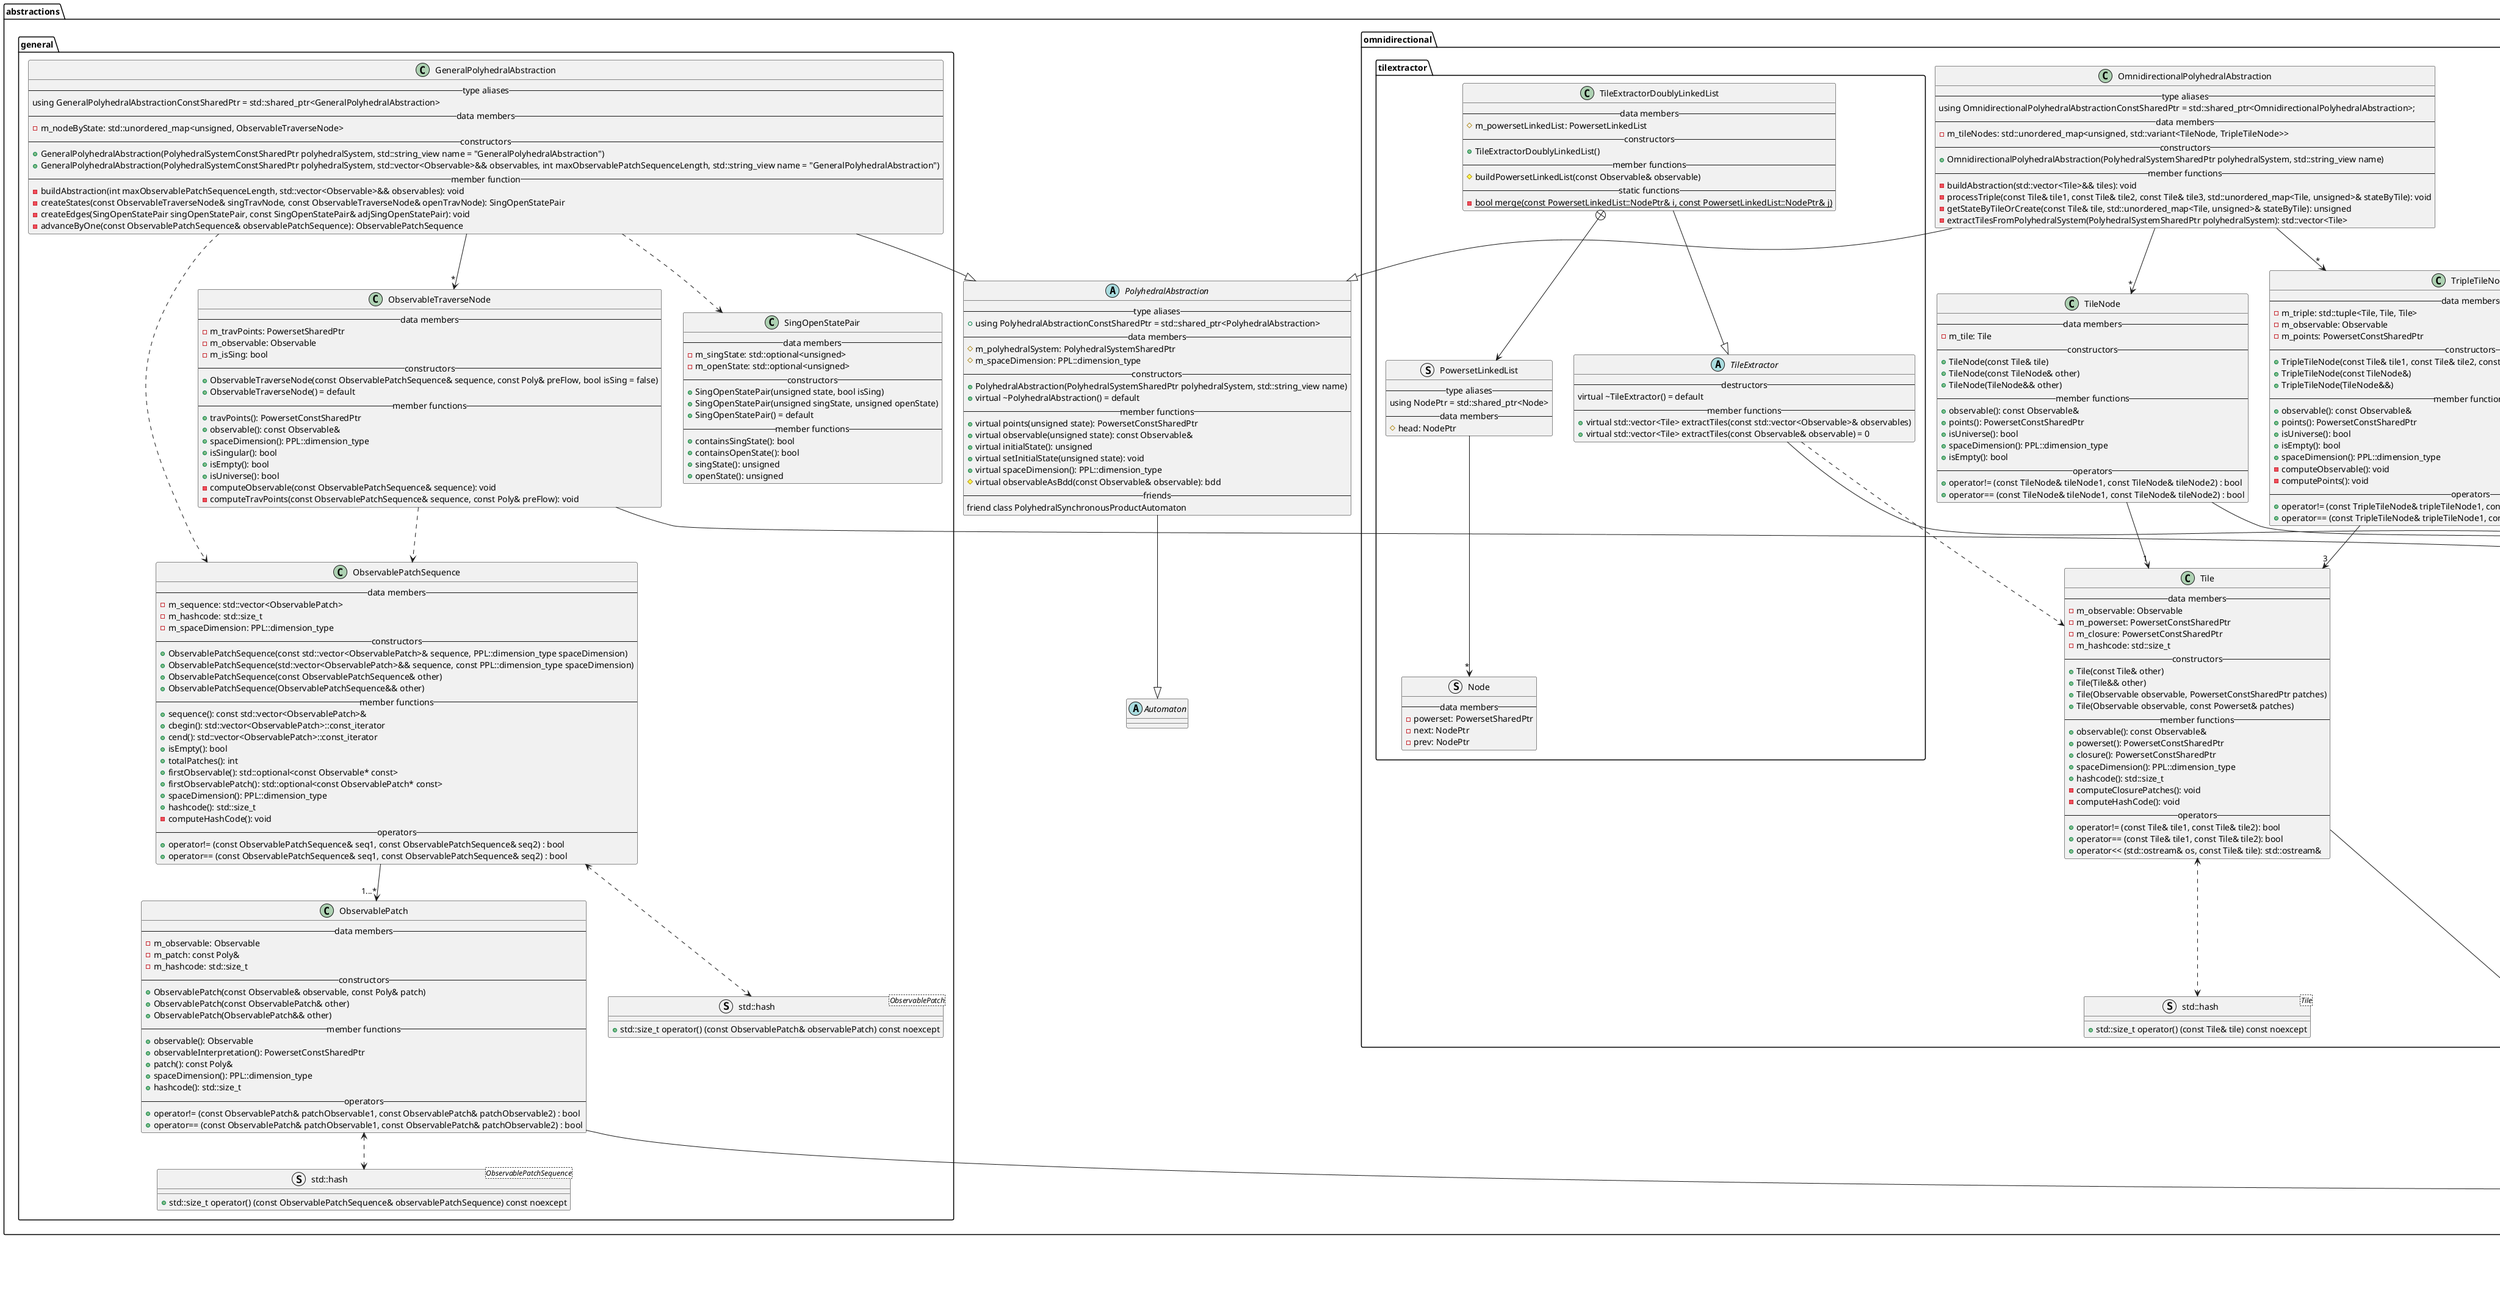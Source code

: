 @startuml

class Observable {}
struct "std::hash<Observable>" as ObservableHash {
    +std::size_t operator() (const Observable& observable) const noexcept
}

package abstractions {
        abstract PolyhedralAbstraction {
            --type aliases--
            +using PolyhedralAbstractionConstSharedPtr = std::shared_ptr<PolyhedralAbstraction>
            --data members--
            #m_polyhedralSystem: PolyhedralSystemSharedPtr
            #m_spaceDimension: PPL::dimension_type
            --constructors--
            +PolyhedralAbstraction(PolyhedralSystemSharedPtr polyhedralSystem, std::string_view name)
            +virtual ~PolyhedralAbstraction() = default
            --member functions--
            +virtual points(unsigned state): PowersetConstSharedPtr
            +virtual observable(unsigned state): const Observable&
            +virtual initialState(): unsigned
            +virtual setInitialState(unsigned state): void
            +virtual spaceDimension(): PPL::dimension_type
            #virtual observableAsBdd(const Observable& observable): bdd
            --friends--
            friend class PolyhedralSynchronousProductAutomaton
        }
        abstract Automaton {}

        PolyhedralAbstraction --|> Automaton

        package general {
            class ObservablePatch {
                --data members--
                -m_observable: Observable
                -m_patch: const Poly&
                -m_hashcode: std::size_t
                --constructors--
                +ObservablePatch(const Observable& observable, const Poly& patch)
                +ObservablePatch(const ObservablePatch& other)
                +ObservablePatch(ObservablePatch&& other)
                --member functions--
                +observable(): Observable
                +observableInterpretation(): PowersetConstSharedPtr
                +patch(): const Poly&
                +spaceDimension(): PPL::dimension_type
                +hashcode(): std::size_t
                --operators--
                +operator!= (const ObservablePatch& patchObservable1, const ObservablePatch& patchObservable2) : bool
                +operator== (const ObservablePatch& patchObservable1, const ObservablePatch& patchObservable2) : bool
            }

            ObservablePatch --> "1" Observable

            class ObservablePatchSequence {
                --data members--
                -m_sequence: std::vector<ObservablePatch>
                -m_hashcode: std::size_t
                -m_spaceDimension: PPL::dimension_type
                --constructors--
                +ObservablePatchSequence(const std::vector<ObservablePatch>& sequence, PPL::dimension_type spaceDimension)
                +ObservablePatchSequence(std::vector<ObservablePatch>&& sequence, const PPL::dimension_type spaceDimension)
                +ObservablePatchSequence(const ObservablePatchSequence& other)
                +ObservablePatchSequence(ObservablePatchSequence&& other)
                --member functions--
                +sequence(): const std::vector<ObservablePatch>&
                +cbegin(): std::vector<ObservablePatch>::const_iterator
                +cend(): std::vector<ObservablePatch>::const_iterator
                +isEmpty(): bool
                +totalPatches(): int
                +firstObservable(): std::optional<const Observable* const>
                +firstObservablePatch(): std::optional<const ObservablePatch* const>
                +spaceDimension(): PPL::dimension_type
                +hashcode(): std::size_t
                -computeHashCode(): void
                --operators--
                +operator!= (const ObservablePatchSequence& seq1, const ObservablePatchSequence& seq2) : bool
                +operator== (const ObservablePatchSequence& seq1, const ObservablePatchSequence& seq2) : bool
            }

            struct "std::hash<ObservablePatchSequence>" as ObservablePatchSequenceHash {
                +std::size_t operator() (const ObservablePatchSequence& observablePatchSequence) const noexcept
            }

            struct "std::hash<ObservablePatch>" as ObservablePatchHash {
                +std::size_t operator() (const ObservablePatch& observablePatch) const noexcept
            }

            ObservablePatchSequence <..> ObservablePatchHash
            ObservablePatch <..> ObservablePatchSequenceHash
            Observable <..> ObservableHash

            class ObservableTraverseNode {
                --data members--
                -m_travPoints: PowersetSharedPtr
                -m_observable: Observable
                -m_isSing: bool
                --constructors--
                +ObservableTraverseNode(const ObservablePatchSequence& sequence, const Poly& preFlow, bool isSing = false)
                +ObservableTraverseNode() = default
                --member functions--
                +travPoints(): PowersetConstSharedPtr
                +observable(): const Observable&
                +spaceDimension(): PPL::dimension_type
                +isSingular(): bool
                +isEmpty(): bool
                +isUniverse(): bool
                -computeObservable(const ObservablePatchSequence& sequence): void
                -computeTravPoints(const ObservablePatchSequence& sequence, const Poly& preFlow): void
            }

            ObservablePatchSequence --> "1...*" ObservablePatch
            ObservableTraverseNode --> "1" Observable
            ObservableTraverseNode ..> ObservablePatchSequence

            class GeneralPolyhedralAbstraction {
                --type aliases--
                using GeneralPolyhedralAbstractionConstSharedPtr = std::shared_ptr<GeneralPolyhedralAbstraction>
                --data members--
                -m_nodeByState: std::unordered_map<unsigned, ObservableTraverseNode>
                --constructors--
                +GeneralPolyhedralAbstraction(PolyhedralSystemConstSharedPtr polyhedralSystem, std::string_view name = "GeneralPolyhedralAbstraction")
                +GeneralPolyhedralAbstraction(PolyhedralSystemConstSharedPtr polyhedralSystem, std::vector<Observable>&& observables, int maxObservablePatchSequenceLength, std::string_view name = "GeneralPolyhedralAbstraction")
                --member function--
                -buildAbstraction(int maxObservablePatchSequenceLength, std::vector<Observable>&& observables): void
                -createStates(const ObservableTraverseNode& singTravNode, const ObservableTraverseNode& openTravNode): SingOpenStatePair
                -createEdges(SingOpenStatePair singOpenStatePair, const SingOpenStatePair& adjSingOpenStatePair): void
                -advanceByOne(const ObservablePatchSequence& observablePatchSequence): ObservablePatchSequence
            }

            class SingOpenStatePair {
                --data members--
                -m_singState: std::optional<unsigned>
                -m_openState: std::optional<unsigned>
                --constructors--
                +SingOpenStatePair(unsigned state, bool isSing)
                +SingOpenStatePair(unsigned singState, unsigned openState)
                +SingOpenStatePair() = default
                --member functions--
                +containsSingState(): bool
                +containsOpenState(): bool
                +singState(): unsigned
                +openState(): unsigned
            }

            GeneralPolyhedralAbstraction ..> ObservablePatchSequence
            GeneralPolyhedralAbstraction --> "*" ObservableTraverseNode
            GeneralPolyhedralAbstraction ..> SingOpenStatePair
            GeneralPolyhedralAbstraction --|> PolyhedralAbstraction
    }


    package omnidirectional {
        class Tile {
            --data members--
            -m_observable: Observable
            -m_powerset: PowersetConstSharedPtr
            -m_closure: PowersetConstSharedPtr
            -m_hashcode: std::size_t
            --constructors--
            +Tile(const Tile& other)
            +Tile(Tile&& other)
            +Tile(Observable observable, PowersetConstSharedPtr patches)
            +Tile(Observable observable, const Powerset& patches)
            --member functions--
            +observable(): const Observable&
            +powerset(): PowersetConstSharedPtr
            +closure(): PowersetConstSharedPtr
            +spaceDimension(): PPL::dimension_type
            +hashcode(): std::size_t
            -computeClosurePatches(): void
            -computeHashCode(): void
            --operators--
            +operator!= (const Tile& tile1, const Tile& tile2): bool
            +operator== (const Tile& tile1, const Tile& tile2): bool
            +operator<< (std::ostream& os, const Tile& tile): std::ostream&
        }

        package tilextractor {
            abstract TileExtractor {
                --destructors--
                virtual ~TileExtractor() = default
                --member functions--
                +virtual std::vector<Tile> extractTiles(const std::vector<Observable>& observables)
                +virtual std::vector<Tile> extractTiles(const Observable& observable) = 0
            }

            class TileExtractorDoublyLinkedList {
                --data members--
                 #m_powersetLinkedList: PowersetLinkedList
                --constructors--
                 +TileExtractorDoublyLinkedList()
                --member functions--
                #buildPowersetLinkedList(const Observable& observable)
                --static functions--
                {static}-bool merge(const PowersetLinkedList::NodePtr& i, const PowersetLinkedList::NodePtr& j)
            }

            struct PowersetLinkedList {
                --type aliases--
                using NodePtr = std::shared_ptr<Node>
                --data members--
                #head: NodePtr
            }

            struct Node {
                --data members--
                -powerset: PowersetSharedPtr
                -next: NodePtr
                -prev: NodePtr
            }

            TileExtractorDoublyLinkedList --|> TileExtractor
            TileExtractorDoublyLinkedList +--> PowersetLinkedList
            PowersetLinkedList --> "*" Node
        }

        class TileNode {
            --data members--
            -m_tile: Tile
            --constructors--
            +TileNode(const Tile& tile)
            +TileNode(const TileNode& other)
            +TileNode(TileNode&& other)
            --member functions--
            +observable(): const Observable&
            +points(): PowersetConstSharedPtr
            +isUniverse(): bool
            +spaceDimension(): PPL::dimension_type
            +isEmpty(): bool
            --operators--
            +operator!= (const TileNode& tileNode1, const TileNode& tileNode2) : bool
            +operator== (const TileNode& tileNode1, const TileNode& tileNode2) : bool
        }

        class TripleTileNode {
            --data members--
            -m_triple: std::tuple<Tile, Tile, Tile>
            -m_observable: Observable
            -m_points: PowersetConstSharedPtr
            --constructors--
            +TripleTileNode(const Tile& tile1, const Tile& tile2, const Tile& tile3)
            +TripleTileNode(const TileNode&)
            +TripleTileNode(TileNode&&)
            --member functions--
            +observable(): const Observable&
            +points(): PowersetConstSharedPtr
            +isUniverse(): bool
            +isEmpty(): bool
            +spaceDimension(): PPL::dimension_type
            -computeObservable(): void
            -computePoints(): void
            --operators--
            +operator!= (const TripleTileNode& tripleTileNode1, const TripleTileNode& tripleTileNode2) : bool
            +operator== (const TripleTileNode& tripleTileNode1, const TripleTileNode& tripleTileNode2) : bool
        }

        struct "std::hash<Tile>" as TileHash {
            +std::size_t operator() (const Tile& tile) const noexcept
        }

        class OmnidirectionalPolyhedralAbstraction {
            --type aliases--
            using OmnidirectionalPolyhedralAbstractionConstSharedPtr = std::shared_ptr<OmnidirectionalPolyhedralAbstraction>;
            --data members--
            -m_tileNodes: std::unordered_map<unsigned, std::variant<TileNode, TripleTileNode>>
            --constructors--
            +OmnidirectionalPolyhedralAbstraction(PolyhedralSystemSharedPtr polyhedralSystem, std::string_view name)
            --member functions--
            -buildAbstraction(std::vector<Tile>&& tiles): void
            -processTriple(const Tile& tile1, const Tile& tile2, const Tile& tile3, std::unordered_map<Tile, unsigned>& stateByTile): void
            -getStateByTileOrCreate(const Tile& tile, std::unordered_map<Tile, unsigned>& stateByTile): unsigned
            -extractTilesFromPolyhedralSystem(PolyhedralSystemSharedPtr polyhedralSystem): std::vector<Tile>
        }

        Tile <..> TileHash
        Tile --> "1" Observable
        TileNode --> "1" Observable
        TileNode --> "1" Tile
        TripleTileNode --> "3" Observable
        TripleTileNode --> "3" Tile
        TileExtractor ..> Tile
        TileExtractor --> "0..1" Observable
        OmnidirectionalPolyhedralAbstraction --> "*" TileNode
        OmnidirectionalPolyhedralAbstraction --> "*" TripleTileNode
        OmnidirectionalPolyhedralAbstraction --|> PolyhedralAbstraction
    }
}
@enduml
